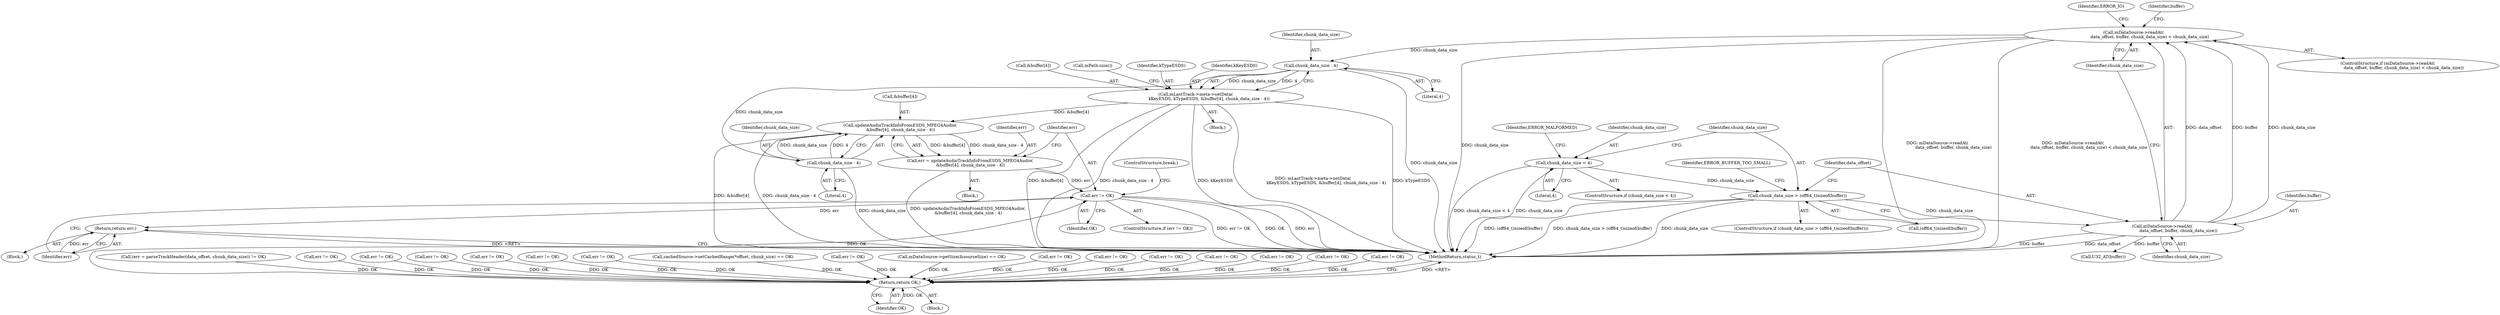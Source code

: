 digraph "0_Android_f4a88c8ed4f8186b3d6e2852993e063fc33ff231@API" {
"1002073" [label="(Call,mDataSource->readAt(\n                        data_offset, buffer, chunk_data_size) < chunk_data_size)"];
"1002074" [label="(Call,mDataSource->readAt(\n                        data_offset, buffer, chunk_data_size))"];
"1002063" [label="(Call,chunk_data_size > (off64_t)sizeof(buffer))"];
"1002055" [label="(Call,chunk_data_size < 4)"];
"1002097" [label="(Call,chunk_data_size - 4)"];
"1002090" [label="(Call,mLastTrack->meta->setData(\n                    kKeyESDS, kTypeESDS, &buffer[4], chunk_data_size - 4))"];
"1002120" [label="(Call,updateAudioTrackInfoFromESDS_MPEG4Audio(\n &buffer[4], chunk_data_size - 4))"];
"1002118" [label="(Call,err = updateAudioTrackInfoFromESDS_MPEG4Audio(\n &buffer[4], chunk_data_size - 4))"];
"1002129" [label="(Call,err != OK)"];
"1002133" [label="(Return,return err;)"];
"1002909" [label="(Return,return OK;)"];
"1002125" [label="(Call,chunk_data_size - 4)"];
"1000988" [label="(Call,(err = parseTrackHeader(data_offset, chunk_data_size)) != OK)"];
"1002132" [label="(Block,)"];
"1002129" [label="(Call,err != OK)"];
"1000565" [label="(Call,err != OK)"];
"1002121" [label="(Call,&buffer[4])"];
"1002910" [label="(Identifier,OK)"];
"1001973" [label="(Call,err != OK)"];
"1001824" [label="(Call,err != OK)"];
"1002062" [label="(ControlStructure,if (chunk_data_size > (off64_t)sizeof(buffer)))"];
"1002056" [label="(Identifier,chunk_data_size)"];
"1002076" [label="(Identifier,buffer)"];
"1002135" [label="(ControlStructure,break;)"];
"1002081" [label="(Identifier,ERROR_IO)"];
"1002090" [label="(Call,mLastTrack->meta->setData(\n                    kKeyESDS, kTypeESDS, &buffer[4], chunk_data_size - 4))"];
"1002909" [label="(Return,return OK;)"];
"1001992" [label="(Call,err != OK)"];
"1002131" [label="(Identifier,OK)"];
"1002054" [label="(ControlStructure,if (chunk_data_size < 4))"];
"1002295" [label="(Call,err != OK)"];
"1002063" [label="(Call,chunk_data_size > (off64_t)sizeof(buffer))"];
"1002078" [label="(Identifier,chunk_data_size)"];
"1002073" [label="(Call,mDataSource->readAt(\n                        data_offset, buffer, chunk_data_size) < chunk_data_size)"];
"1002085" [label="(Identifier,buffer)"];
"1002099" [label="(Literal,4)"];
"1002077" [label="(Identifier,chunk_data_size)"];
"1002075" [label="(Identifier,data_offset)"];
"1002074" [label="(Call,mDataSource->readAt(\n                        data_offset, buffer, chunk_data_size))"];
"1002084" [label="(Call,U32_AT(buffer))"];
"1002091" [label="(Identifier,kKeyESDS)"];
"1002060" [label="(Identifier,ERROR_MALFORMED)"];
"1002093" [label="(Call,&buffer[4])"];
"1002130" [label="(Identifier,err)"];
"1002103" [label="(Call,mPath.size())"];
"1002118" [label="(Call,err = updateAudioTrackInfoFromESDS_MPEG4Audio(\n &buffer[4], chunk_data_size - 4))"];
"1002120" [label="(Call,updateAudioTrackInfoFromESDS_MPEG4Audio(\n &buffer[4], chunk_data_size - 4))"];
"1002859" [label="(Call,err != OK)"];
"1000394" [label="(Call,cachedSource->setCachedRange(*offset, chunk_size) == OK)"];
"1002126" [label="(Identifier,chunk_data_size)"];
"1002128" [label="(ControlStructure,if (err != OK))"];
"1002098" [label="(Identifier,chunk_data_size)"];
"1001791" [label="(Call,err != OK)"];
"1002911" [label="(MethodReturn,status_t)"];
"1002133" [label="(Return,return err;)"];
"1002097" [label="(Call,chunk_data_size - 4)"];
"1002134" [label="(Identifier,err)"];
"1000106" [label="(Block,)"];
"1002065" [label="(Call,(off64_t)sizeof(buffer))"];
"1002057" [label="(Literal,4)"];
"1002092" [label="(Identifier,kTypeESDS)"];
"1000191" [label="(Call,mDataSource->getSize(&sourceSize) == OK)"];
"1002127" [label="(Literal,4)"];
"1002125" [label="(Call,chunk_data_size - 4)"];
"1001772" [label="(Call,err != OK)"];
"1002071" [label="(Identifier,ERROR_BUFFER_TOO_SMALL)"];
"1002049" [label="(Block,)"];
"1001744" [label="(Call,err != OK)"];
"1002072" [label="(ControlStructure,if (mDataSource->readAt(\n                        data_offset, buffer, chunk_data_size) < chunk_data_size))"];
"1001610" [label="(Call,err != OK)"];
"1002055" [label="(Call,chunk_data_size < 4)"];
"1002064" [label="(Identifier,chunk_data_size)"];
"1002330" [label="(Call,err != OK)"];
"1002119" [label="(Identifier,err)"];
"1001954" [label="(Call,err != OK)"];
"1000493" [label="(Call,err != OK)"];
"1001475" [label="(Call,err != OK)"];
"1002116" [label="(Block,)"];
"1002073" -> "1002072"  [label="AST: "];
"1002073" -> "1002078"  [label="CFG: "];
"1002074" -> "1002073"  [label="AST: "];
"1002078" -> "1002073"  [label="AST: "];
"1002081" -> "1002073"  [label="CFG: "];
"1002085" -> "1002073"  [label="CFG: "];
"1002073" -> "1002911"  [label="DDG: mDataSource->readAt(\n                        data_offset, buffer, chunk_data_size) < chunk_data_size"];
"1002073" -> "1002911"  [label="DDG: chunk_data_size"];
"1002073" -> "1002911"  [label="DDG: mDataSource->readAt(\n                        data_offset, buffer, chunk_data_size)"];
"1002074" -> "1002073"  [label="DDG: data_offset"];
"1002074" -> "1002073"  [label="DDG: buffer"];
"1002074" -> "1002073"  [label="DDG: chunk_data_size"];
"1002073" -> "1002097"  [label="DDG: chunk_data_size"];
"1002074" -> "1002077"  [label="CFG: "];
"1002075" -> "1002074"  [label="AST: "];
"1002076" -> "1002074"  [label="AST: "];
"1002077" -> "1002074"  [label="AST: "];
"1002078" -> "1002074"  [label="CFG: "];
"1002074" -> "1002911"  [label="DDG: data_offset"];
"1002074" -> "1002911"  [label="DDG: buffer"];
"1002063" -> "1002074"  [label="DDG: chunk_data_size"];
"1002074" -> "1002084"  [label="DDG: buffer"];
"1002063" -> "1002062"  [label="AST: "];
"1002063" -> "1002065"  [label="CFG: "];
"1002064" -> "1002063"  [label="AST: "];
"1002065" -> "1002063"  [label="AST: "];
"1002071" -> "1002063"  [label="CFG: "];
"1002075" -> "1002063"  [label="CFG: "];
"1002063" -> "1002911"  [label="DDG: (off64_t)sizeof(buffer)"];
"1002063" -> "1002911"  [label="DDG: chunk_data_size > (off64_t)sizeof(buffer)"];
"1002063" -> "1002911"  [label="DDG: chunk_data_size"];
"1002055" -> "1002063"  [label="DDG: chunk_data_size"];
"1002055" -> "1002054"  [label="AST: "];
"1002055" -> "1002057"  [label="CFG: "];
"1002056" -> "1002055"  [label="AST: "];
"1002057" -> "1002055"  [label="AST: "];
"1002060" -> "1002055"  [label="CFG: "];
"1002064" -> "1002055"  [label="CFG: "];
"1002055" -> "1002911"  [label="DDG: chunk_data_size < 4"];
"1002055" -> "1002911"  [label="DDG: chunk_data_size"];
"1002097" -> "1002090"  [label="AST: "];
"1002097" -> "1002099"  [label="CFG: "];
"1002098" -> "1002097"  [label="AST: "];
"1002099" -> "1002097"  [label="AST: "];
"1002090" -> "1002097"  [label="CFG: "];
"1002097" -> "1002911"  [label="DDG: chunk_data_size"];
"1002097" -> "1002090"  [label="DDG: chunk_data_size"];
"1002097" -> "1002090"  [label="DDG: 4"];
"1002097" -> "1002125"  [label="DDG: chunk_data_size"];
"1002090" -> "1002049"  [label="AST: "];
"1002091" -> "1002090"  [label="AST: "];
"1002092" -> "1002090"  [label="AST: "];
"1002093" -> "1002090"  [label="AST: "];
"1002103" -> "1002090"  [label="CFG: "];
"1002090" -> "1002911"  [label="DDG: chunk_data_size - 4"];
"1002090" -> "1002911"  [label="DDG: kKeyESDS"];
"1002090" -> "1002911"  [label="DDG: mLastTrack->meta->setData(\n                    kKeyESDS, kTypeESDS, &buffer[4], chunk_data_size - 4)"];
"1002090" -> "1002911"  [label="DDG: kTypeESDS"];
"1002090" -> "1002911"  [label="DDG: &buffer[4]"];
"1002090" -> "1002120"  [label="DDG: &buffer[4]"];
"1002120" -> "1002118"  [label="AST: "];
"1002120" -> "1002125"  [label="CFG: "];
"1002121" -> "1002120"  [label="AST: "];
"1002125" -> "1002120"  [label="AST: "];
"1002118" -> "1002120"  [label="CFG: "];
"1002120" -> "1002911"  [label="DDG: &buffer[4]"];
"1002120" -> "1002911"  [label="DDG: chunk_data_size - 4"];
"1002120" -> "1002118"  [label="DDG: &buffer[4]"];
"1002120" -> "1002118"  [label="DDG: chunk_data_size - 4"];
"1002125" -> "1002120"  [label="DDG: chunk_data_size"];
"1002125" -> "1002120"  [label="DDG: 4"];
"1002118" -> "1002116"  [label="AST: "];
"1002119" -> "1002118"  [label="AST: "];
"1002130" -> "1002118"  [label="CFG: "];
"1002118" -> "1002911"  [label="DDG: updateAudioTrackInfoFromESDS_MPEG4Audio(\n &buffer[4], chunk_data_size - 4)"];
"1002118" -> "1002129"  [label="DDG: err"];
"1002129" -> "1002128"  [label="AST: "];
"1002129" -> "1002131"  [label="CFG: "];
"1002130" -> "1002129"  [label="AST: "];
"1002131" -> "1002129"  [label="AST: "];
"1002134" -> "1002129"  [label="CFG: "];
"1002135" -> "1002129"  [label="CFG: "];
"1002129" -> "1002911"  [label="DDG: OK"];
"1002129" -> "1002911"  [label="DDG: err"];
"1002129" -> "1002911"  [label="DDG: err != OK"];
"1002129" -> "1002133"  [label="DDG: err"];
"1002129" -> "1002909"  [label="DDG: OK"];
"1002133" -> "1002132"  [label="AST: "];
"1002133" -> "1002134"  [label="CFG: "];
"1002134" -> "1002133"  [label="AST: "];
"1002911" -> "1002133"  [label="CFG: "];
"1002133" -> "1002911"  [label="DDG: <RET>"];
"1002134" -> "1002133"  [label="DDG: err"];
"1002909" -> "1000106"  [label="AST: "];
"1002909" -> "1002910"  [label="CFG: "];
"1002910" -> "1002909"  [label="AST: "];
"1002911" -> "1002909"  [label="CFG: "];
"1002909" -> "1002911"  [label="DDG: <RET>"];
"1002910" -> "1002909"  [label="DDG: OK"];
"1002295" -> "1002909"  [label="DDG: OK"];
"1000191" -> "1002909"  [label="DDG: OK"];
"1001744" -> "1002909"  [label="DDG: OK"];
"1000493" -> "1002909"  [label="DDG: OK"];
"1000565" -> "1002909"  [label="DDG: OK"];
"1001772" -> "1002909"  [label="DDG: OK"];
"1001791" -> "1002909"  [label="DDG: OK"];
"1000394" -> "1002909"  [label="DDG: OK"];
"1002859" -> "1002909"  [label="DDG: OK"];
"1001973" -> "1002909"  [label="DDG: OK"];
"1001475" -> "1002909"  [label="DDG: OK"];
"1001610" -> "1002909"  [label="DDG: OK"];
"1001992" -> "1002909"  [label="DDG: OK"];
"1001954" -> "1002909"  [label="DDG: OK"];
"1000988" -> "1002909"  [label="DDG: OK"];
"1001824" -> "1002909"  [label="DDG: OK"];
"1002330" -> "1002909"  [label="DDG: OK"];
"1002125" -> "1002127"  [label="CFG: "];
"1002126" -> "1002125"  [label="AST: "];
"1002127" -> "1002125"  [label="AST: "];
"1002125" -> "1002911"  [label="DDG: chunk_data_size"];
}
